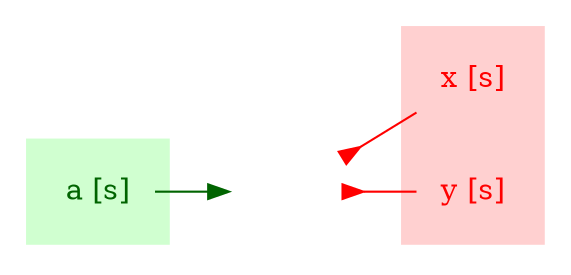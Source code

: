 /* Generated by GvGen v.0.9.1 (http://www.picviz.com/sections/opensource/gvgen.html) */

digraph G {
rankdir=LR;
   subgraph cluster1 {
   color="white";
bgcolor="#d0FFd0";
shape="plaintext";
label="";
      node3 [fontcolor="darkgreen",shape="none",label="a [s]"];
   }
   node2 [shape="none",fixedsize="true",imagescale="true",image="/var/folders/kf/_zwsc1_j2wn8smr7xtrrpnxc0000gn/T/tmpBVjaLydp-icons/resized/100/InvPlus2.png",label="",height="1.0"];
   subgraph cluster4 {
   color="white";
bgcolor="#FFd0d0";
shape="plaintext";
label="";
      node6 [fontcolor="red",shape="none",label="x [s]"];
      node5 [fontcolor="red",shape="none",label="y [s]"];
   }
node3->node2 [color="darkgreen",arrowhead="normal",arrowtail="none",dir="both"];
node2->node5 [color="red",arrowtail="inv",arrowhead="none",dir="both"];
node2->node6 [color="red",arrowtail="inv",arrowhead="none",dir="both"];
}
